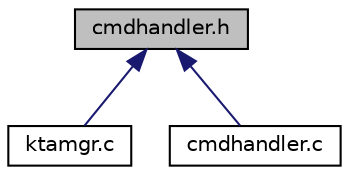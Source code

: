 digraph "cmdhandler.h"
{
 // LATEX_PDF_SIZE
  edge [fontname="Helvetica",fontsize="10",labelfontname="Helvetica",labelfontsize="10"];
  node [fontname="Helvetica",fontsize="10",shape=record];
  Node1 [label="cmdhandler.h",height=0.2,width=0.4,color="black", fillcolor="grey75", style="filled", fontcolor="black",tooltip="keySTREAM Trusted Agent - ICPP command handler."];
  Node1 -> Node2 [dir="back",color="midnightblue",fontsize="10",style="solid",fontname="Helvetica"];
  Node2 [label="ktamgr.c",height=0.2,width=0.4,color="black", fillcolor="white", style="filled",URL="$ktamgr_8c.html",tooltip="keySTREAM Trusted Agent manager."];
  Node1 -> Node3 [dir="back",color="midnightblue",fontsize="10",style="solid",fontname="Helvetica"];
  Node3 [label="cmdhandler.c",height=0.2,width=0.4,color="black", fillcolor="white", style="filled",URL="$cmdhandler_8c.html",tooltip="keySTREAM Trusted Agent - ICPP command handler."];
}
